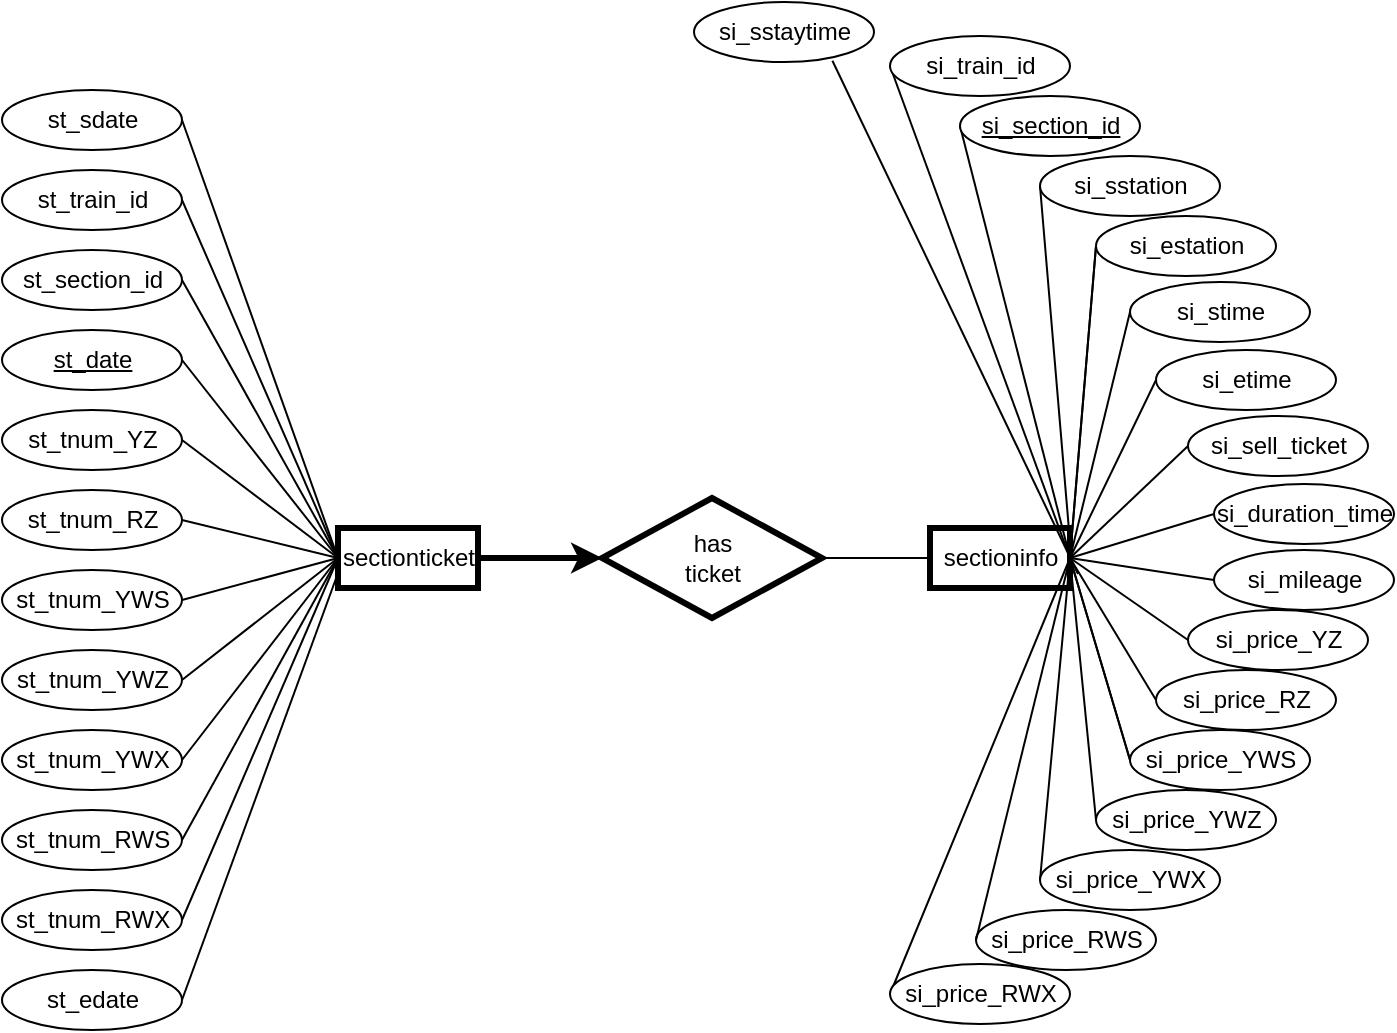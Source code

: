 <mxfile version="14.6.13" type="device"><diagram id="kN1YnAI2vswf2WvvlktZ" name="第 1 页"><mxGraphModel dx="1024" dy="601" grid="0" gridSize="10" guides="1" tooltips="1" connect="1" arrows="1" fold="1" page="1" pageScale="1" pageWidth="1169" pageHeight="827" math="0" shadow="0"><root><mxCell id="0"/><mxCell id="1" parent="0"/><mxCell id="55" value="sectioninfo" style="html=1;dashed=0;whitespace=wrap;strokeWidth=3;" parent="1" vertex="1"><mxGeometry x="720" y="440" width="70" height="30" as="geometry"/></mxCell><mxCell id="133" style="edgeStyle=none;rounded=0;orthogonalLoop=1;jettySize=auto;html=1;exitX=1;exitY=0.5;exitDx=0;exitDy=0;entryX=0;entryY=0.5;entryDx=0;entryDy=0;endArrow=none;endFill=0;" parent="1" source="56" target="120" edge="1"><mxGeometry relative="1" as="geometry"/></mxCell><mxCell id="56" value="st_train_id" style="shape=ellipse;html=1;dashed=0;whitespace=wrap;perimeter=ellipsePerimeter;" parent="1" vertex="1"><mxGeometry x="256" y="261" width="90" height="30" as="geometry"/></mxCell><mxCell id="132" style="edgeStyle=none;rounded=0;orthogonalLoop=1;jettySize=auto;html=1;exitX=1;exitY=0.5;exitDx=0;exitDy=0;entryX=0;entryY=0.5;entryDx=0;entryDy=0;endArrow=none;endFill=0;" parent="1" source="57" target="120" edge="1"><mxGeometry relative="1" as="geometry"/></mxCell><mxCell id="57" value="st_section_id" style="shape=ellipse;html=1;dashed=0;whitespace=wrap;perimeter=ellipsePerimeter;" parent="1" vertex="1"><mxGeometry x="256" y="301" width="90" height="30" as="geometry"/></mxCell><mxCell id="131" style="edgeStyle=none;rounded=0;orthogonalLoop=1;jettySize=auto;html=1;exitX=1;exitY=0.5;exitDx=0;exitDy=0;entryX=0;entryY=0.5;entryDx=0;entryDy=0;endArrow=none;endFill=0;" parent="1" source="58" target="120" edge="1"><mxGeometry relative="1" as="geometry"/></mxCell><mxCell id="58" value="&lt;u&gt;st_date&lt;/u&gt;" style="shape=ellipse;html=1;dashed=0;whitespace=wrap;perimeter=ellipsePerimeter;" parent="1" vertex="1"><mxGeometry x="256" y="341" width="90" height="30" as="geometry"/></mxCell><mxCell id="125" style="edgeStyle=none;rounded=0;orthogonalLoop=1;jettySize=auto;html=1;exitX=1;exitY=0.5;exitDx=0;exitDy=0;entryX=0;entryY=0.5;entryDx=0;entryDy=0;endArrow=none;endFill=0;" parent="1" source="59" target="120" edge="1"><mxGeometry relative="1" as="geometry"/></mxCell><mxCell id="59" value="st_tnum_YZ" style="shape=ellipse;html=1;dashed=0;whitespace=wrap;perimeter=ellipsePerimeter;" parent="1" vertex="1"><mxGeometry x="256" y="381" width="90" height="30" as="geometry"/></mxCell><mxCell id="124" style="edgeStyle=none;rounded=0;orthogonalLoop=1;jettySize=auto;html=1;exitX=1;exitY=0.5;exitDx=0;exitDy=0;entryX=0;entryY=0.5;entryDx=0;entryDy=0;endArrow=none;endFill=0;" parent="1" source="60" target="120" edge="1"><mxGeometry relative="1" as="geometry"/></mxCell><mxCell id="60" value="st_tnum_RZ" style="shape=ellipse;html=1;dashed=0;whitespace=wrap;perimeter=ellipsePerimeter;" parent="1" vertex="1"><mxGeometry x="256" y="421" width="90" height="30" as="geometry"/></mxCell><mxCell id="126" style="edgeStyle=none;rounded=0;orthogonalLoop=1;jettySize=auto;html=1;exitX=1;exitY=0.5;exitDx=0;exitDy=0;entryX=0;entryY=0.5;entryDx=0;entryDy=0;endArrow=none;endFill=0;" parent="1" source="61" target="120" edge="1"><mxGeometry relative="1" as="geometry"/></mxCell><mxCell id="61" value="st_tnum_YWS" style="shape=ellipse;html=1;dashed=0;whitespace=wrap;perimeter=ellipsePerimeter;" parent="1" vertex="1"><mxGeometry x="256" y="461" width="90" height="30" as="geometry"/></mxCell><mxCell id="127" style="edgeStyle=none;rounded=0;orthogonalLoop=1;jettySize=auto;html=1;exitX=1;exitY=0.5;exitDx=0;exitDy=0;entryX=0;entryY=0.5;entryDx=0;entryDy=0;endArrow=none;endFill=0;" parent="1" source="62" target="120" edge="1"><mxGeometry relative="1" as="geometry"/></mxCell><mxCell id="62" value="st_tnum_YWZ" style="shape=ellipse;html=1;dashed=0;whitespace=wrap;perimeter=ellipsePerimeter;" parent="1" vertex="1"><mxGeometry x="256" y="501" width="90" height="30" as="geometry"/></mxCell><mxCell id="128" style="edgeStyle=none;rounded=0;orthogonalLoop=1;jettySize=auto;html=1;exitX=1;exitY=0.5;exitDx=0;exitDy=0;entryX=0;entryY=0.5;entryDx=0;entryDy=0;endArrow=none;endFill=0;" parent="1" source="63" target="120" edge="1"><mxGeometry relative="1" as="geometry"/></mxCell><mxCell id="63" value="st_tnum_YWX" style="shape=ellipse;html=1;dashed=0;whitespace=wrap;perimeter=ellipsePerimeter;" parent="1" vertex="1"><mxGeometry x="256" y="541" width="90" height="30" as="geometry"/></mxCell><mxCell id="129" style="edgeStyle=none;rounded=0;orthogonalLoop=1;jettySize=auto;html=1;exitX=1;exitY=0.5;exitDx=0;exitDy=0;entryX=0;entryY=0.5;entryDx=0;entryDy=0;endArrow=none;endFill=0;" parent="1" source="64" target="120" edge="1"><mxGeometry relative="1" as="geometry"/></mxCell><mxCell id="64" value="st_tnum_RWS" style="shape=ellipse;html=1;dashed=0;whitespace=wrap;perimeter=ellipsePerimeter;" parent="1" vertex="1"><mxGeometry x="256" y="581" width="90" height="30" as="geometry"/></mxCell><mxCell id="84" style="edgeStyle=none;rounded=0;orthogonalLoop=1;jettySize=auto;html=1;exitX=0;exitY=0.5;exitDx=0;exitDy=0;endArrow=none;endFill=0;strokeWidth=1;entryX=1;entryY=0.5;entryDx=0;entryDy=0;" parent="1" source="65" target="55" edge="1"><mxGeometry relative="1" as="geometry"><mxPoint x="830" y="536" as="targetPoint"/></mxGeometry></mxCell><mxCell id="65" value="si_etime" style="shape=ellipse;html=1;dashed=0;whitespace=wrap;perimeter=ellipsePerimeter;" parent="1" vertex="1"><mxGeometry x="833" y="351" width="90" height="30" as="geometry"/></mxCell><mxCell id="86" style="edgeStyle=none;rounded=0;orthogonalLoop=1;jettySize=auto;html=1;exitX=0;exitY=0.5;exitDx=0;exitDy=0;entryX=1;entryY=0.5;entryDx=0;entryDy=0;endArrow=none;endFill=0;strokeWidth=1;" parent="1" source="66" target="55" edge="1"><mxGeometry relative="1" as="geometry"/></mxCell><mxCell id="66" value="si_duration_time" style="shape=ellipse;html=1;dashed=0;whitespace=wrap;perimeter=ellipsePerimeter;" parent="1" vertex="1"><mxGeometry x="862" y="418" width="90" height="30" as="geometry"/></mxCell><mxCell id="87" style="edgeStyle=none;rounded=0;orthogonalLoop=1;jettySize=auto;html=1;exitX=0;exitY=0.5;exitDx=0;exitDy=0;entryX=1;entryY=0.5;entryDx=0;entryDy=0;endArrow=none;endFill=0;strokeWidth=1;" parent="1" source="67" target="55" edge="1"><mxGeometry relative="1" as="geometry"/></mxCell><mxCell id="67" value="si_mileage" style="shape=ellipse;html=1;dashed=0;whitespace=wrap;perimeter=ellipsePerimeter;" parent="1" vertex="1"><mxGeometry x="862" y="451" width="90" height="30" as="geometry"/></mxCell><mxCell id="88" style="edgeStyle=none;rounded=0;orthogonalLoop=1;jettySize=auto;html=1;exitX=0;exitY=0.5;exitDx=0;exitDy=0;entryX=1;entryY=0.5;entryDx=0;entryDy=0;endArrow=none;endFill=0;strokeWidth=1;" parent="1" source="68" target="55" edge="1"><mxGeometry relative="1" as="geometry"/></mxCell><mxCell id="68" value="si_price_YZ" style="shape=ellipse;html=1;dashed=0;whitespace=wrap;perimeter=ellipsePerimeter;" parent="1" vertex="1"><mxGeometry x="849" y="481" width="90" height="30" as="geometry"/></mxCell><mxCell id="89" style="edgeStyle=none;rounded=0;orthogonalLoop=1;jettySize=auto;html=1;exitX=0;exitY=0.5;exitDx=0;exitDy=0;endArrow=none;endFill=0;strokeWidth=1;entryX=1;entryY=0.5;entryDx=0;entryDy=0;" parent="1" source="69" target="55" edge="1"><mxGeometry relative="1" as="geometry"/></mxCell><mxCell id="69" value="si_price_RZ" style="shape=ellipse;html=1;dashed=0;whitespace=wrap;perimeter=ellipsePerimeter;" parent="1" vertex="1"><mxGeometry x="833" y="511" width="90" height="30" as="geometry"/></mxCell><mxCell id="90" style="edgeStyle=none;rounded=0;orthogonalLoop=1;jettySize=auto;html=1;exitX=0;exitY=0.5;exitDx=0;exitDy=0;entryX=1;entryY=0.5;entryDx=0;entryDy=0;endArrow=none;endFill=0;strokeWidth=1;" parent="1" source="70" target="55" edge="1"><mxGeometry relative="1" as="geometry"/></mxCell><mxCell id="91" style="edgeStyle=none;rounded=0;orthogonalLoop=1;jettySize=auto;html=1;exitX=0;exitY=0.5;exitDx=0;exitDy=0;entryX=1;entryY=0.5;entryDx=0;entryDy=0;endArrow=none;endFill=0;strokeWidth=1;" parent="1" source="70" target="55" edge="1"><mxGeometry relative="1" as="geometry"/></mxCell><mxCell id="92" style="edgeStyle=none;rounded=0;orthogonalLoop=1;jettySize=auto;html=1;exitX=0;exitY=0.5;exitDx=0;exitDy=0;endArrow=none;endFill=0;strokeWidth=1;entryX=1;entryY=0.5;entryDx=0;entryDy=0;" parent="1" source="72" target="55" edge="1"><mxGeometry relative="1" as="geometry"><mxPoint x="830" y="546.0" as="targetPoint"/></mxGeometry></mxCell><mxCell id="72" value="si_price_YWX" style="shape=ellipse;html=1;dashed=0;whitespace=wrap;perimeter=ellipsePerimeter;" parent="1" vertex="1"><mxGeometry x="775" y="601" width="90" height="30" as="geometry"/></mxCell><mxCell id="93" style="edgeStyle=none;rounded=0;orthogonalLoop=1;jettySize=auto;html=1;exitX=0;exitY=0.5;exitDx=0;exitDy=0;endArrow=none;endFill=0;strokeWidth=1;entryX=1;entryY=0.5;entryDx=0;entryDy=0;" parent="1" source="71" target="55" edge="1"><mxGeometry relative="1" as="geometry"><mxPoint x="830" y="546.0" as="targetPoint"/></mxGeometry></mxCell><mxCell id="73" value="si_price_RWS" style="shape=ellipse;html=1;dashed=0;whitespace=wrap;perimeter=ellipsePerimeter;" parent="1" vertex="1"><mxGeometry x="743" y="631" width="90" height="30" as="geometry"/></mxCell><mxCell id="80" style="edgeStyle=none;rounded=0;orthogonalLoop=1;jettySize=auto;html=1;entryX=1;entryY=0.5;entryDx=0;entryDy=0;endArrow=none;endFill=0;strokeWidth=1;exitX=0;exitY=0.5;exitDx=0;exitDy=0;" parent="1" source="74" target="55" edge="1"><mxGeometry relative="1" as="geometry"/></mxCell><mxCell id="74" value="si_train_id" style="shape=ellipse;html=1;dashed=0;whitespace=wrap;perimeter=ellipsePerimeter;" parent="1" vertex="1"><mxGeometry x="700" y="194" width="90" height="30" as="geometry"/></mxCell><mxCell id="81" style="edgeStyle=none;rounded=0;orthogonalLoop=1;jettySize=auto;html=1;exitX=0;exitY=0.5;exitDx=0;exitDy=0;endArrow=none;endFill=0;strokeWidth=1;entryX=1;entryY=0.5;entryDx=0;entryDy=0;" parent="1" source="75" target="55" edge="1"><mxGeometry relative="1" as="geometry"><mxPoint x="830" y="526" as="targetPoint"/></mxGeometry></mxCell><mxCell id="75" value="&lt;u&gt;si_section_id&lt;/u&gt;" style="shape=ellipse;html=1;dashed=0;whitespace=wrap;perimeter=ellipsePerimeter;" parent="1" vertex="1"><mxGeometry x="735" y="224" width="90" height="30" as="geometry"/></mxCell><mxCell id="85" style="edgeStyle=none;rounded=0;orthogonalLoop=1;jettySize=auto;html=1;exitX=0;exitY=0.5;exitDx=0;exitDy=0;endArrow=none;endFill=0;strokeWidth=1;entryX=1;entryY=0.5;entryDx=0;entryDy=0;" parent="1" source="77" target="55" edge="1"><mxGeometry relative="1" as="geometry"><mxPoint x="830" y="526" as="targetPoint"/></mxGeometry></mxCell><mxCell id="138" style="rounded=0;orthogonalLoop=1;jettySize=auto;html=1;exitX=0;exitY=0.5;exitDx=0;exitDy=0;endArrow=none;endFill=0;" parent="1" source="76" edge="1"><mxGeometry relative="1" as="geometry"><mxPoint x="790.448" y="452.448" as="targetPoint"/></mxGeometry></mxCell><mxCell id="76" value="si_sstation" style="shape=ellipse;html=1;dashed=0;whitespace=wrap;perimeter=ellipsePerimeter;" parent="1" vertex="1"><mxGeometry x="775" y="254" width="90" height="30" as="geometry"/></mxCell><mxCell id="82" style="edgeStyle=none;rounded=0;orthogonalLoop=1;jettySize=auto;html=1;exitX=0;exitY=0.5;exitDx=0;exitDy=0;entryX=1;entryY=0.5;entryDx=0;entryDy=0;endArrow=none;endFill=0;strokeWidth=1;" parent="1" source="77" target="55" edge="1"><mxGeometry relative="1" as="geometry"/></mxCell><mxCell id="83" style="edgeStyle=none;rounded=0;orthogonalLoop=1;jettySize=auto;html=1;exitX=0;exitY=0.5;exitDx=0;exitDy=0;entryX=1;entryY=0.5;entryDx=0;entryDy=0;endArrow=none;endFill=0;strokeWidth=1;" parent="1" source="78" target="55" edge="1"><mxGeometry relative="1" as="geometry"/></mxCell><mxCell id="78" value="si_stime" style="shape=ellipse;html=1;dashed=0;whitespace=wrap;perimeter=ellipsePerimeter;" parent="1" vertex="1"><mxGeometry x="820" y="317" width="90" height="30" as="geometry"/></mxCell><mxCell id="94" style="edgeStyle=none;rounded=0;orthogonalLoop=1;jettySize=auto;html=1;exitX=0;exitY=0.5;exitDx=0;exitDy=0;endArrow=none;endFill=0;strokeWidth=1;entryX=1;entryY=0.5;entryDx=0;entryDy=0;" parent="1" source="79" target="55" edge="1"><mxGeometry relative="1" as="geometry"><mxPoint x="830" y="546.0" as="targetPoint"/></mxGeometry></mxCell><mxCell id="79" value="si_price_RWX" style="shape=ellipse;html=1;dashed=0;whitespace=wrap;perimeter=ellipsePerimeter;" parent="1" vertex="1"><mxGeometry x="700" y="658" width="90" height="30" as="geometry"/></mxCell><mxCell id="119" style="edgeStyle=none;rounded=0;orthogonalLoop=1;jettySize=auto;html=1;exitX=1;exitY=0.5;exitDx=0;exitDy=0;entryX=0;entryY=0.5;entryDx=0;entryDy=0;endArrow=none;endFill=0;" parent="1" source="118" target="55" edge="1"><mxGeometry relative="1" as="geometry"/></mxCell><mxCell id="118" value="has&lt;br&gt;ticket" style="shape=rhombus;html=1;dashed=0;whitespace=wrap;perimeter=rhombusPerimeter;strokeWidth=3;" parent="1" vertex="1"><mxGeometry x="556" y="425" width="110" height="60" as="geometry"/></mxCell><mxCell id="134" style="edgeStyle=none;rounded=0;orthogonalLoop=1;jettySize=auto;html=1;exitX=1;exitY=0.5;exitDx=0;exitDy=0;entryX=0;entryY=0.5;entryDx=0;entryDy=0;endArrow=classic;endFill=1;strokeWidth=3;" parent="1" source="120" target="118" edge="1"><mxGeometry relative="1" as="geometry"><mxPoint x="455" y="545" as="targetPoint"/></mxGeometry></mxCell><mxCell id="120" value="sectionticket" style="html=1;dashed=0;whitespace=wrap;strokeWidth=3;" parent="1" vertex="1"><mxGeometry x="424" y="440" width="70" height="30" as="geometry"/></mxCell><mxCell id="122" style="edgeStyle=none;rounded=0;orthogonalLoop=1;jettySize=auto;html=1;exitX=0;exitY=0.5;exitDx=0;exitDy=0;entryX=1;entryY=0.5;entryDx=0;entryDy=0;endArrow=none;endFill=0;" parent="1" source="121" target="55" edge="1"><mxGeometry relative="1" as="geometry"/></mxCell><mxCell id="121" value="si_sell_ticket" style="shape=ellipse;html=1;dashed=0;whitespace=wrap;perimeter=ellipsePerimeter;" parent="1" vertex="1"><mxGeometry x="849" y="384" width="90" height="30" as="geometry"/></mxCell><mxCell id="130" style="edgeStyle=none;rounded=0;orthogonalLoop=1;jettySize=auto;html=1;exitX=1;exitY=0.5;exitDx=0;exitDy=0;entryX=0;entryY=0.5;entryDx=0;entryDy=0;endArrow=none;endFill=0;" parent="1" source="123" target="120" edge="1"><mxGeometry relative="1" as="geometry"/></mxCell><mxCell id="123" value="st_tnum_RWX" style="shape=ellipse;html=1;dashed=0;whitespace=wrap;perimeter=ellipsePerimeter;" parent="1" vertex="1"><mxGeometry x="256" y="621" width="90" height="30" as="geometry"/></mxCell><mxCell id="70" value="si_price_YWS" style="shape=ellipse;html=1;dashed=0;whitespace=wrap;perimeter=ellipsePerimeter;" parent="1" vertex="1"><mxGeometry x="820" y="541" width="90" height="30" as="geometry"/></mxCell><mxCell id="77" value="si_estation" style="shape=ellipse;html=1;dashed=0;whitespace=wrap;perimeter=ellipsePerimeter;" parent="1" vertex="1"><mxGeometry x="803" y="284" width="90" height="30" as="geometry"/></mxCell><mxCell id="71" value="si_price_YWZ" style="shape=ellipse;html=1;dashed=0;whitespace=wrap;perimeter=ellipsePerimeter;" parent="1" vertex="1"><mxGeometry x="803" y="571" width="90" height="30" as="geometry"/></mxCell><mxCell id="137" style="edgeStyle=none;rounded=0;orthogonalLoop=1;jettySize=auto;html=1;exitX=0;exitY=0.5;exitDx=0;exitDy=0;endArrow=none;endFill=0;strokeWidth=1;" parent="1" source="73" edge="1"><mxGeometry relative="1" as="geometry"><mxPoint x="790" y="455" as="targetPoint"/><mxPoint x="870" y="716" as="sourcePoint"/></mxGeometry></mxCell><mxCell id="cXuNdY6zMF5aHdkhejBw-138" value="st_sdate" style="shape=ellipse;html=1;dashed=0;whitespace=wrap;perimeter=ellipsePerimeter;" vertex="1" parent="1"><mxGeometry x="256" y="221" width="90" height="30" as="geometry"/></mxCell><mxCell id="cXuNdY6zMF5aHdkhejBw-139" value="st_edate" style="shape=ellipse;html=1;dashed=0;whitespace=wrap;perimeter=ellipsePerimeter;" vertex="1" parent="1"><mxGeometry x="256" y="661" width="90" height="30" as="geometry"/></mxCell><mxCell id="cXuNdY6zMF5aHdkhejBw-140" style="edgeStyle=none;rounded=0;orthogonalLoop=1;jettySize=auto;html=1;exitX=1;exitY=0.5;exitDx=0;exitDy=0;entryX=0;entryY=0.5;entryDx=0;entryDy=0;endArrow=none;endFill=0;" edge="1" parent="1" source="cXuNdY6zMF5aHdkhejBw-138" target="120"><mxGeometry relative="1" as="geometry"><mxPoint x="356" y="286" as="sourcePoint"/><mxPoint x="434" y="465" as="targetPoint"/></mxGeometry></mxCell><mxCell id="cXuNdY6zMF5aHdkhejBw-141" style="edgeStyle=none;rounded=0;orthogonalLoop=1;jettySize=auto;html=1;exitX=1;exitY=0.5;exitDx=0;exitDy=0;entryX=0;entryY=0.75;entryDx=0;entryDy=0;endArrow=none;endFill=0;" edge="1" parent="1" source="cXuNdY6zMF5aHdkhejBw-139" target="120"><mxGeometry relative="1" as="geometry"><mxPoint x="366" y="296" as="sourcePoint"/><mxPoint x="444" y="475" as="targetPoint"/></mxGeometry></mxCell><mxCell id="cXuNdY6zMF5aHdkhejBw-142" value="si_sstaytime" style="shape=ellipse;html=1;dashed=0;whitespace=wrap;perimeter=ellipsePerimeter;" vertex="1" parent="1"><mxGeometry x="602" y="177" width="90" height="30" as="geometry"/></mxCell><mxCell id="cXuNdY6zMF5aHdkhejBw-143" style="edgeStyle=none;rounded=0;orthogonalLoop=1;jettySize=auto;html=1;endArrow=none;endFill=0;strokeWidth=1;exitX=0.769;exitY=0.98;exitDx=0;exitDy=0;exitPerimeter=0;" edge="1" parent="1" source="cXuNdY6zMF5aHdkhejBw-142"><mxGeometry relative="1" as="geometry"><mxPoint x="710" y="219" as="sourcePoint"/><mxPoint x="794" y="463" as="targetPoint"/></mxGeometry></mxCell></root></mxGraphModel></diagram></mxfile>